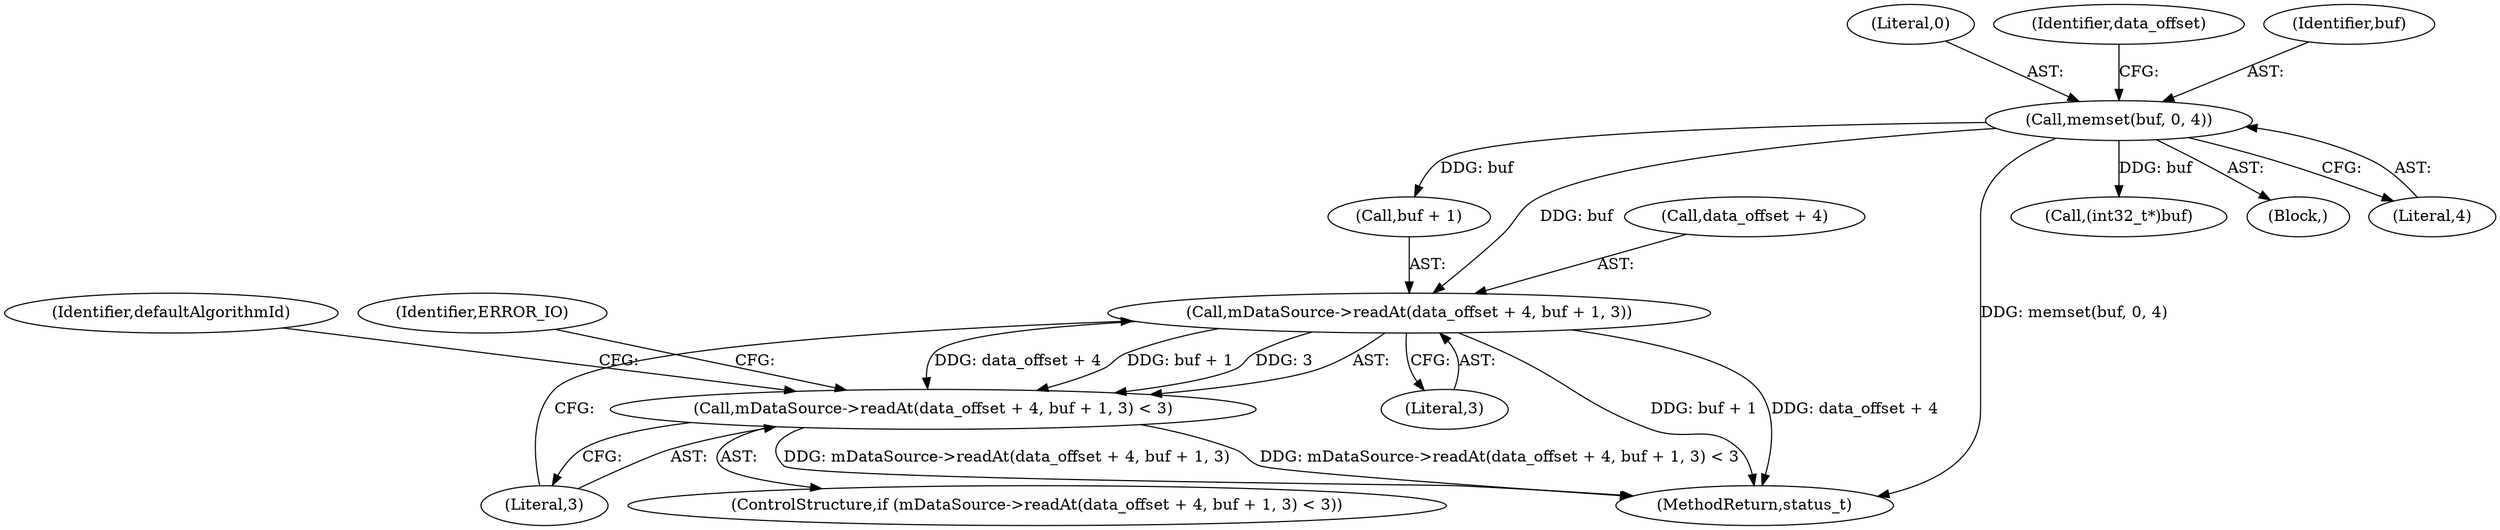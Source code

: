 digraph "0_Android_463a6f807e187828442949d1924e143cf07778c6@API" {
"1000867" [label="(Call,mDataSource->readAt(data_offset + 4, buf + 1, 3))"];
"1000861" [label="(Call,memset(buf, 0, 4))"];
"1000866" [label="(Call,mDataSource->readAt(data_offset + 4, buf + 1, 3) < 3)"];
"1000866" [label="(Call,mDataSource->readAt(data_offset + 4, buf + 1, 3) < 3)"];
"1000861" [label="(Call,memset(buf, 0, 4))"];
"1000863" [label="(Literal,0)"];
"1000875" [label="(Literal,3)"];
"1000881" [label="(Identifier,defaultAlgorithmId)"];
"1000878" [label="(Identifier,ERROR_IO)"];
"1000884" [label="(Call,(int32_t*)buf)"];
"1000848" [label="(Block,)"];
"1000867" [label="(Call,mDataSource->readAt(data_offset + 4, buf + 1, 3))"];
"1000869" [label="(Identifier,data_offset)"];
"1000862" [label="(Identifier,buf)"];
"1000864" [label="(Literal,4)"];
"1000865" [label="(ControlStructure,if (mDataSource->readAt(data_offset + 4, buf + 1, 3) < 3))"];
"1000874" [label="(Literal,3)"];
"1000868" [label="(Call,data_offset + 4)"];
"1000871" [label="(Call,buf + 1)"];
"1002911" [label="(MethodReturn,status_t)"];
"1000867" -> "1000866"  [label="AST: "];
"1000867" -> "1000874"  [label="CFG: "];
"1000868" -> "1000867"  [label="AST: "];
"1000871" -> "1000867"  [label="AST: "];
"1000874" -> "1000867"  [label="AST: "];
"1000875" -> "1000867"  [label="CFG: "];
"1000867" -> "1002911"  [label="DDG: buf + 1"];
"1000867" -> "1002911"  [label="DDG: data_offset + 4"];
"1000867" -> "1000866"  [label="DDG: data_offset + 4"];
"1000867" -> "1000866"  [label="DDG: buf + 1"];
"1000867" -> "1000866"  [label="DDG: 3"];
"1000861" -> "1000867"  [label="DDG: buf"];
"1000861" -> "1000848"  [label="AST: "];
"1000861" -> "1000864"  [label="CFG: "];
"1000862" -> "1000861"  [label="AST: "];
"1000863" -> "1000861"  [label="AST: "];
"1000864" -> "1000861"  [label="AST: "];
"1000869" -> "1000861"  [label="CFG: "];
"1000861" -> "1002911"  [label="DDG: memset(buf, 0, 4)"];
"1000861" -> "1000871"  [label="DDG: buf"];
"1000861" -> "1000884"  [label="DDG: buf"];
"1000866" -> "1000865"  [label="AST: "];
"1000866" -> "1000875"  [label="CFG: "];
"1000875" -> "1000866"  [label="AST: "];
"1000878" -> "1000866"  [label="CFG: "];
"1000881" -> "1000866"  [label="CFG: "];
"1000866" -> "1002911"  [label="DDG: mDataSource->readAt(data_offset + 4, buf + 1, 3) < 3"];
"1000866" -> "1002911"  [label="DDG: mDataSource->readAt(data_offset + 4, buf + 1, 3)"];
}
